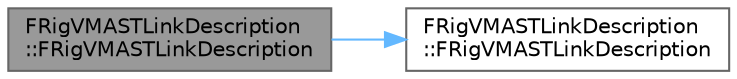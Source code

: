 digraph "FRigVMASTLinkDescription::FRigVMASTLinkDescription"
{
 // INTERACTIVE_SVG=YES
 // LATEX_PDF_SIZE
  bgcolor="transparent";
  edge [fontname=Helvetica,fontsize=10,labelfontname=Helvetica,labelfontsize=10];
  node [fontname=Helvetica,fontsize=10,shape=box,height=0.2,width=0.4];
  rankdir="LR";
  Node1 [id="Node000001",label="FRigVMASTLinkDescription\l::FRigVMASTLinkDescription",height=0.2,width=0.4,color="gray40", fillcolor="grey60", style="filled", fontcolor="black",tooltip=" "];
  Node1 -> Node2 [id="edge1_Node000001_Node000002",color="steelblue1",style="solid",tooltip=" "];
  Node2 [id="Node000002",label="FRigVMASTLinkDescription\l::FRigVMASTLinkDescription",height=0.2,width=0.4,color="grey40", fillcolor="white", style="filled",URL="$d4/d53/structFRigVMASTLinkDescription.html#a2620336add55eac51b121c36f1c25cca",tooltip=" "];
}
